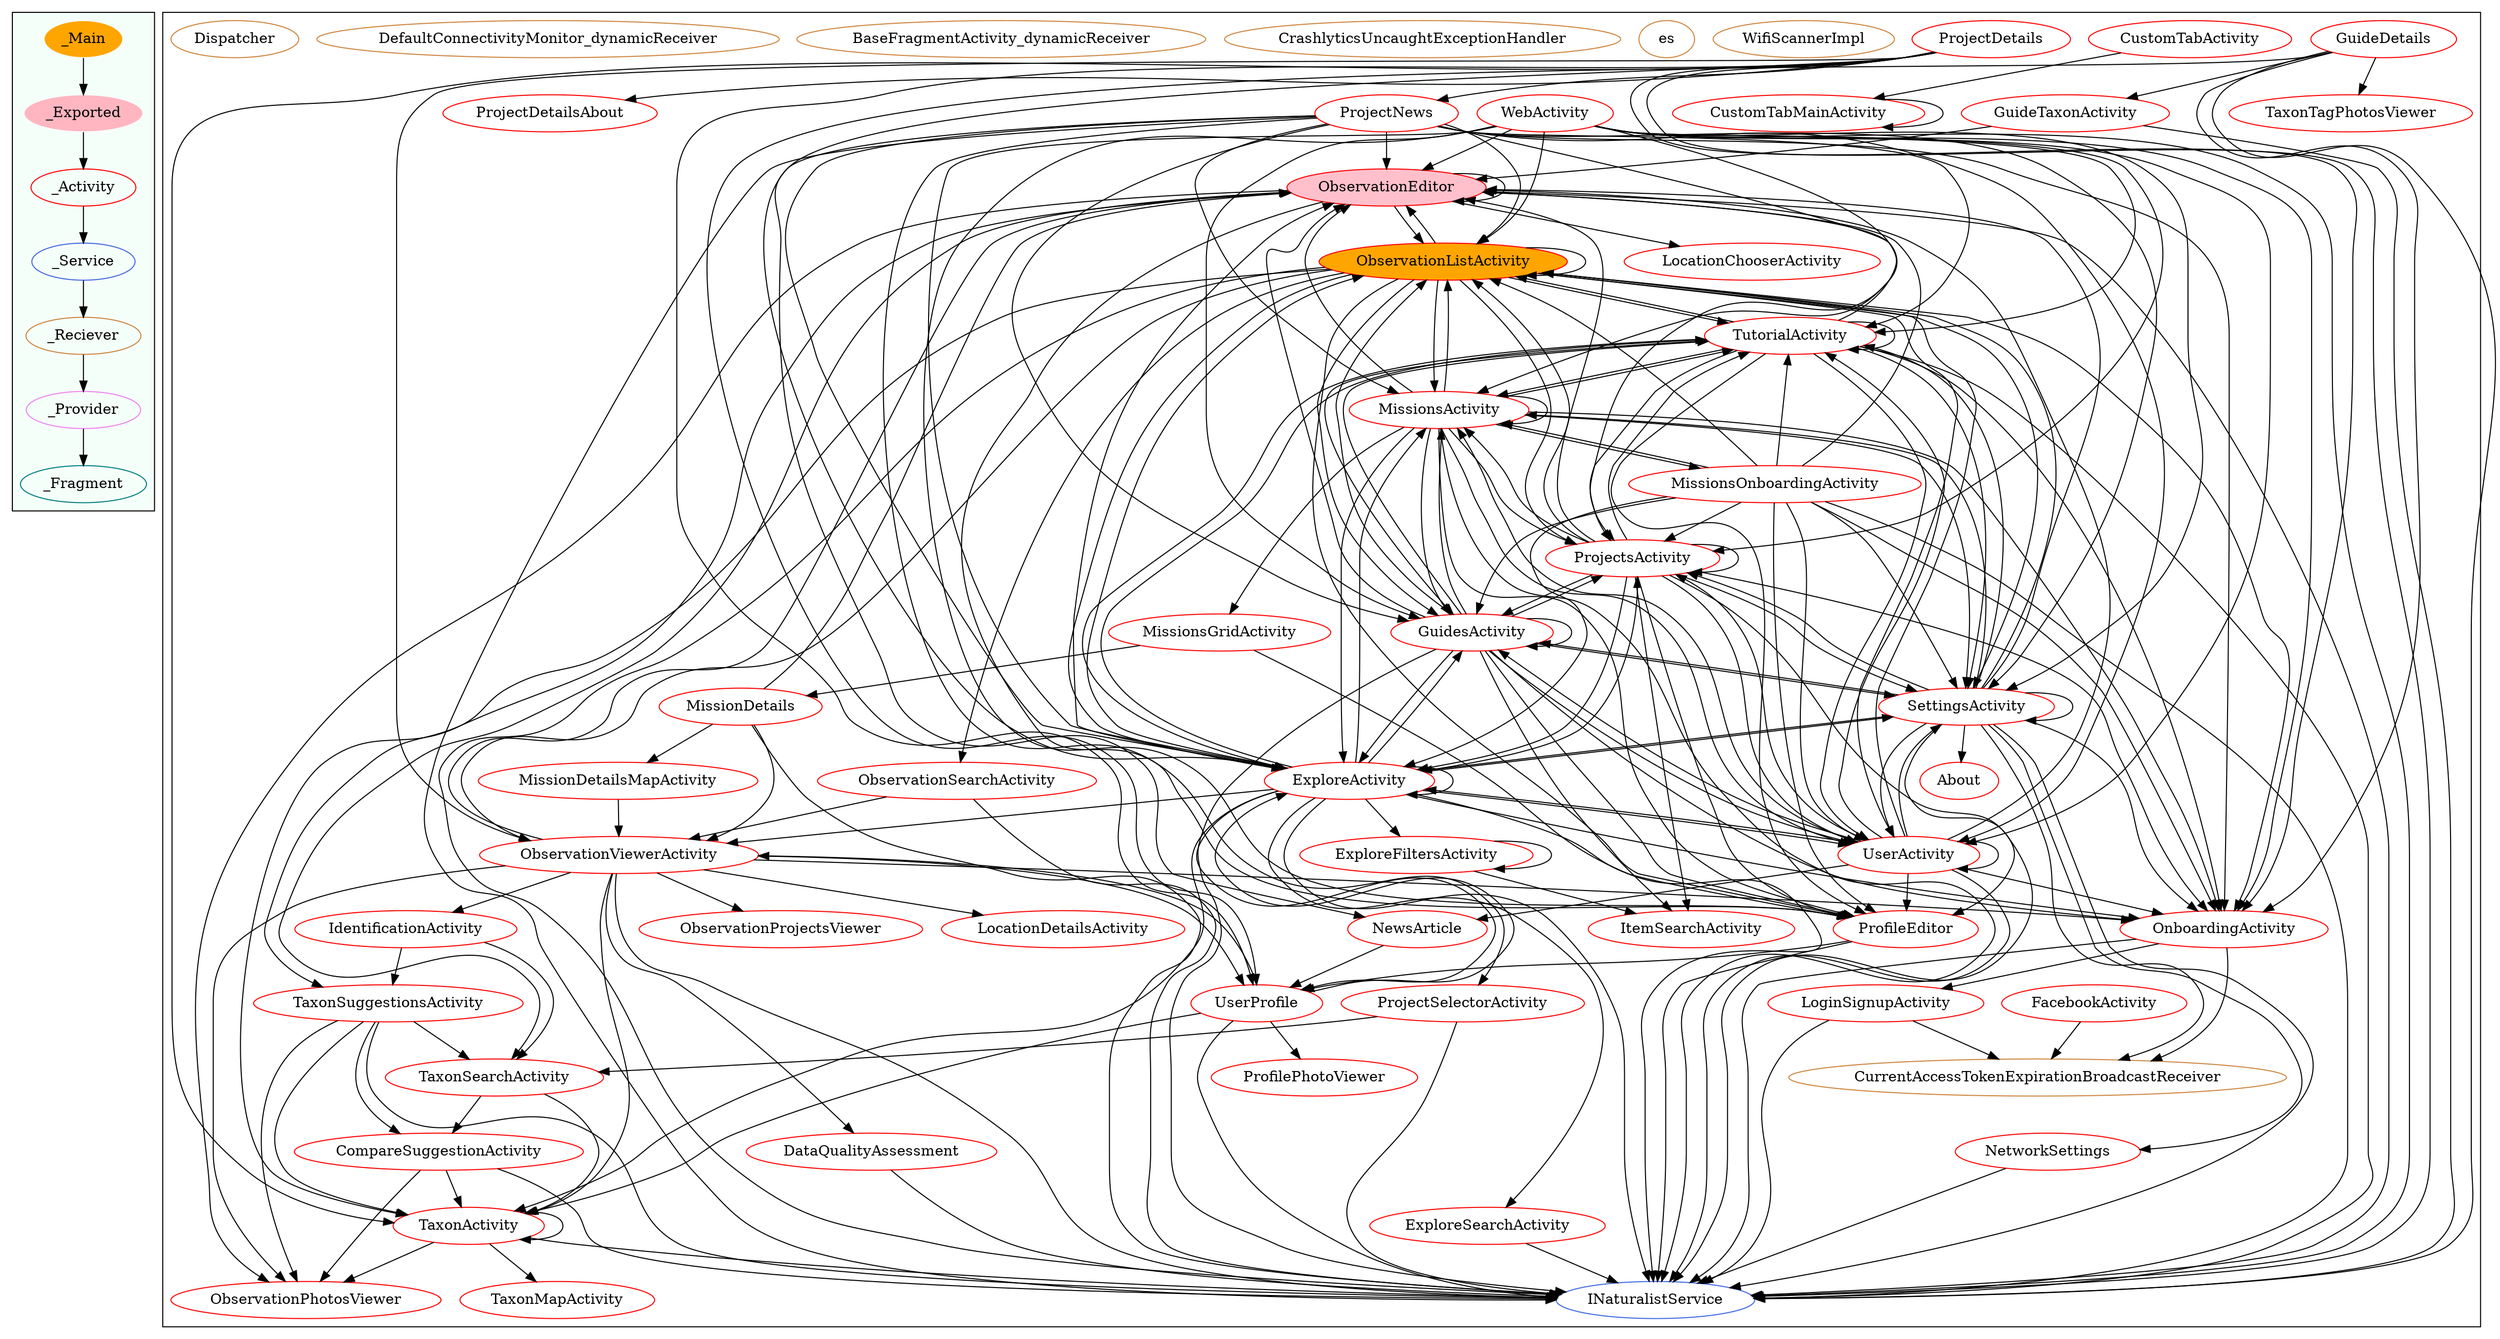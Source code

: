 digraph G {
subgraph cluster_legend{ 
bgcolor=mintcream;
_Activity[color = red];
_Service[color = royalblue];
_Provider[color = violet];
_Reciever[color = peru];
_Fragment[color = teal];
_Main[style=filled, fillcolor=orange, color = mintcream];
_Exported[style=filled, fillcolor=lightpink, color = mintcream];
_Main -> _Exported -> _Activity -> _Service -> _Reciever -> _Provider -> _Fragment; 
}
subgraph cluster_component{ 
ObservationEditor[style=filled, fillcolor=pink, color = red];
ProfilePhotoViewer[color = red];
OnboardingActivity[color = red];
NetworkSettings[color = red];
TutorialActivity[color = red];
LoginSignupActivity[color = red];
MissionDetailsMapActivity[color = red];
TaxonSuggestionsActivity[color = red];
ObservationSearchActivity[color = red];
ObservationProjectsViewer[color = red];
MissionDetails[color = red];
ProjectSelectorActivity[color = red];
ExploreFiltersActivity[color = red];
MissionsActivity[color = red];
LocationDetailsActivity[color = red];
ExploreActivity[color = red];
IdentificationActivity[color = red];
DataQualityAssessment[color = red];
GuideDetails[color = red];
CustomTabActivity[color = red];
ObservationListActivity[style=filled, fillcolor=orange, color = red];
ProjectDetailsAbout[color = red];
TaxonSearchActivity[color = red];
TaxonMapActivity[color = red];
ObservationPhotosViewer[color = red];
ProjectNews[color = red];
UserProfile[color = red];
MissionsGridActivity[color = red];
GuideTaxonActivity[color = red];
TaxonTagPhotosViewer[color = red];
FacebookActivity[color = red];
UserActivity[color = red];
ProfileEditor[color = red];
About[color = red];
CompareSuggestionActivity[color = red];
LocationChooserActivity[color = red];
WebActivity[color = red];
SettingsActivity[color = red];
CustomTabMainActivity[color = red];
ProjectDetails[color = red];
TaxonActivity[color = red];
MissionsOnboardingActivity[color = red];
ObservationViewerActivity[color = red];
NewsArticle[color = red];
ExploreSearchActivity[color = red];
GuidesActivity[color = red];
ItemSearchActivity[color = red];
ProjectsActivity[color = red];
INaturalistService[color = royalblue];
CurrentAccessTokenExpirationBroadcastReceiver[color = peru];
WifiScannerImpl[color = peru];
es[color = peru];
CrashlyticsUncaughtExceptionHandler[color = peru];
CrashlyticsUncaughtExceptionHandler[color = peru];
BaseFragmentActivity_dynamicReceiver[color = peru];
DefaultConnectivityMonitor_dynamicReceiver[color = peru];
Dispatcher[color = peru];
ObservationEditor->INaturalistService;
ObservationEditor->ObservationListActivity;
ObservationEditor->ObservationPhotosViewer;
ObservationEditor->ObservationEditor;
ObservationEditor->TaxonSearchActivity;
ObservationEditor->LocationChooserActivity;
ObservationEditor->ProjectSelectorActivity;
ObservationEditor->TaxonSuggestionsActivity;
NetworkSettings->INaturalistService;
OnboardingActivity->INaturalistService;
OnboardingActivity->CurrentAccessTokenExpirationBroadcastReceiver;
OnboardingActivity->LoginSignupActivity;
TutorialActivity->ObservationEditor;
TutorialActivity->ObservationListActivity;
TutorialActivity->ProfileEditor;
TutorialActivity->INaturalistService;
TutorialActivity->GuidesActivity;
TutorialActivity->OnboardingActivity;
TutorialActivity->SettingsActivity;
TutorialActivity->ExploreActivity;
TutorialActivity->MissionsActivity;
TutorialActivity->ProjectsActivity;
TutorialActivity->UserActivity;
TutorialActivity->TutorialActivity;
LoginSignupActivity->CurrentAccessTokenExpirationBroadcastReceiver;
LoginSignupActivity->INaturalistService;
MissionDetailsMapActivity->ObservationViewerActivity;
TaxonSuggestionsActivity->CompareSuggestionActivity;
TaxonSuggestionsActivity->INaturalistService;
TaxonSuggestionsActivity->TaxonActivity;
TaxonSuggestionsActivity->TaxonSearchActivity;
TaxonSuggestionsActivity->ObservationPhotosViewer;
ObservationSearchActivity->INaturalistService;
ObservationSearchActivity->ObservationViewerActivity;
MissionDetails->INaturalistService;
MissionDetails->ObservationEditor;
MissionDetails->MissionDetailsMapActivity;
MissionDetails->ObservationViewerActivity;
ExploreFiltersActivity->ItemSearchActivity;
ExploreFiltersActivity->ExploreFiltersActivity;
ProjectSelectorActivity->TaxonSearchActivity;
ProjectSelectorActivity->INaturalistService;
MissionsActivity->ProfileEditor;
MissionsActivity->ObservationEditor;
MissionsActivity->ProjectsActivity;
MissionsActivity->OnboardingActivity;
MissionsActivity->MissionsGridActivity;
MissionsActivity->SettingsActivity;
MissionsActivity->INaturalistService;
MissionsActivity->GuidesActivity;
MissionsActivity->UserActivity;
MissionsActivity->MissionsActivity;
MissionsActivity->ExploreActivity;
MissionsActivity->ObservationListActivity;
MissionsActivity->MissionsOnboardingActivity;
MissionsActivity->TutorialActivity;
ExploreActivity->GuidesActivity;
ExploreActivity->ObservationEditor;
ExploreActivity->INaturalistService;
ExploreActivity->ProfileEditor;
ExploreActivity->MissionsActivity;
ExploreActivity->UserActivity;
ExploreActivity->ExploreActivity;
ExploreActivity->UserProfile;
ExploreActivity->SettingsActivity;
ExploreActivity->ProjectsActivity;
ExploreActivity->ObservationViewerActivity;
ExploreActivity->TutorialActivity;
ExploreActivity->ObservationListActivity;
ExploreActivity->OnboardingActivity;
ExploreActivity->ExploreFiltersActivity;
ExploreActivity->ExploreSearchActivity;
ExploreActivity->TaxonActivity;
IdentificationActivity->TaxonSearchActivity;
IdentificationActivity->TaxonSuggestionsActivity;
GuideDetails->OnboardingActivity;
GuideDetails->GuideTaxonActivity;
GuideDetails->TaxonTagPhotosViewer;
GuideDetails->UserProfile;
GuideDetails->INaturalistService;
DataQualityAssessment->INaturalistService;
CustomTabActivity->CustomTabMainActivity;
ObservationListActivity->ObservationEditor;
ObservationListActivity->INaturalistService;
ObservationListActivity->ExploreActivity;
ObservationListActivity->GuidesActivity;
ObservationListActivity->SettingsActivity;
ObservationListActivity->ProjectsActivity;
ObservationListActivity->OnboardingActivity;
ObservationListActivity->UserActivity;
ObservationListActivity->ProfileEditor;
ObservationListActivity->MissionsActivity;
ObservationListActivity->TaxonActivity;
ObservationListActivity->ObservationListActivity;
ObservationListActivity->ObservationSearchActivity;
ObservationListActivity->ObservationViewerActivity;
ObservationListActivity->TutorialActivity;
TaxonSearchActivity->TaxonActivity;
TaxonSearchActivity->CompareSuggestionActivity;
ProjectNews->INaturalistService;
ProjectNews->ObservationEditor;
ProjectNews->ProfileEditor;
ProjectNews->ProjectsActivity;
ProjectNews->ObservationListActivity;
ProjectNews->UserActivity;
ProjectNews->SettingsActivity;
ProjectNews->ExploreActivity;
ProjectNews->MissionsActivity;
ProjectNews->GuidesActivity;
ProjectNews->NewsArticle;
ProjectNews->TutorialActivity;
ProjectNews->OnboardingActivity;
MissionsGridActivity->INaturalistService;
MissionsGridActivity->MissionDetails;
UserProfile->INaturalistService;
UserProfile->ExploreActivity;
UserProfile->ProfilePhotoViewer;
UserProfile->ObservationViewerActivity;
UserProfile->TaxonActivity;
GuideTaxonActivity->ObservationEditor;
GuideTaxonActivity->INaturalistService;
FacebookActivity->CurrentAccessTokenExpirationBroadcastReceiver;
UserActivity->MissionsActivity;
UserActivity->OnboardingActivity;
UserActivity->ObservationListActivity;
UserActivity->INaturalistService;
UserActivity->ProfileEditor;
UserActivity->ExploreActivity;
UserActivity->GuidesActivity;
UserActivity->ObservationEditor;
UserActivity->SettingsActivity;
UserActivity->ProjectsActivity;
UserActivity->UserActivity;
UserActivity->TutorialActivity;
UserActivity->NewsArticle;
ProfileEditor->INaturalistService;
ProfileEditor->UserProfile;
CompareSuggestionActivity->ObservationPhotosViewer;
CompareSuggestionActivity->INaturalistService;
CompareSuggestionActivity->TaxonActivity;
WebActivity->ProjectsActivity;
WebActivity->ObservationEditor;
WebActivity->SettingsActivity;
WebActivity->OnboardingActivity;
WebActivity->GuidesActivity;
WebActivity->MissionsActivity;
WebActivity->INaturalistService;
WebActivity->ExploreActivity;
WebActivity->ProfileEditor;
WebActivity->UserActivity;
WebActivity->ObservationListActivity;
WebActivity->TutorialActivity;
CustomTabMainActivity->CustomTabMainActivity;
SettingsActivity->TutorialActivity;
SettingsActivity->ObservationEditor;
SettingsActivity->ExploreActivity;
SettingsActivity->UserActivity;
SettingsActivity->ObservationListActivity;
SettingsActivity->OnboardingActivity;
SettingsActivity->INaturalistService;
SettingsActivity->GuidesActivity;
SettingsActivity->ProjectsActivity;
SettingsActivity->SettingsActivity;
SettingsActivity->MissionsActivity;
SettingsActivity->CurrentAccessTokenExpirationBroadcastReceiver;
SettingsActivity->ProfileEditor;
SettingsActivity->About;
SettingsActivity->NetworkSettings;
TaxonActivity->INaturalistService;
TaxonActivity->TaxonActivity;
TaxonActivity->TaxonMapActivity;
TaxonActivity->ObservationPhotosViewer;
ProjectDetails->INaturalistService;
ProjectDetails->ProjectDetailsAbout;
ProjectDetails->TaxonActivity;
ProjectDetails->OnboardingActivity;
ProjectDetails->UserProfile;
ProjectDetails->ObservationViewerActivity;
ProjectDetails->ExploreActivity;
ProjectDetails->ProjectNews;
MissionsOnboardingActivity->ObservationEditor;
MissionsOnboardingActivity->ProfileEditor;
MissionsOnboardingActivity->MissionsActivity;
MissionsOnboardingActivity->GuidesActivity;
MissionsOnboardingActivity->SettingsActivity;
MissionsOnboardingActivity->ProjectsActivity;
MissionsOnboardingActivity->UserActivity;
MissionsOnboardingActivity->ObservationListActivity;
MissionsOnboardingActivity->ExploreActivity;
MissionsOnboardingActivity->TutorialActivity;
MissionsOnboardingActivity->INaturalistService;
MissionsOnboardingActivity->OnboardingActivity;
ObservationViewerActivity->INaturalistService;
ObservationViewerActivity->OnboardingActivity;
ObservationViewerActivity->ObservationPhotosViewer;
ObservationViewerActivity->ObservationEditor;
ObservationViewerActivity->TaxonActivity;
ObservationViewerActivity->LocationDetailsActivity;
ObservationViewerActivity->DataQualityAssessment;
ObservationViewerActivity->IdentificationActivity;
ObservationViewerActivity->UserProfile;
ObservationViewerActivity->ObservationProjectsViewer;
ExploreSearchActivity->INaturalistService;
NewsArticle->UserProfile;
GuidesActivity->INaturalistService;
GuidesActivity->ObservationEditor;
GuidesActivity->UserActivity;
GuidesActivity->SettingsActivity;
GuidesActivity->GuidesActivity;
GuidesActivity->ExploreActivity;
GuidesActivity->ProfileEditor;
GuidesActivity->ProjectsActivity;
GuidesActivity->OnboardingActivity;
GuidesActivity->MissionsActivity;
GuidesActivity->ObservationListActivity;
GuidesActivity->ItemSearchActivity;
GuidesActivity->TutorialActivity;
ProjectsActivity->UserActivity;
ProjectsActivity->INaturalistService;
ProjectsActivity->ProfileEditor;
ProjectsActivity->ExploreActivity;
ProjectsActivity->ObservationEditor;
ProjectsActivity->ObservationListActivity;
ProjectsActivity->SettingsActivity;
ProjectsActivity->TutorialActivity;
ProjectsActivity->GuidesActivity;
ProjectsActivity->MissionsActivity;
ProjectsActivity->ProjectsActivity;
ProjectsActivity->ItemSearchActivity;
ProjectsActivity->OnboardingActivity;
}
}
